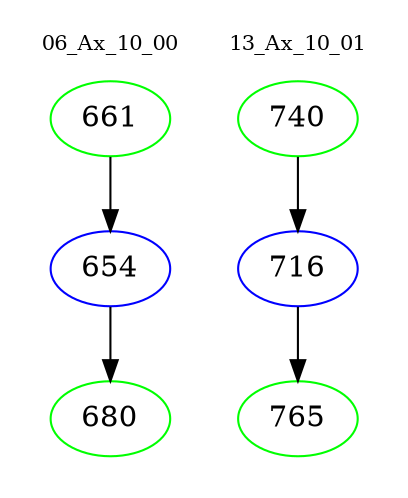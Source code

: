 digraph{
subgraph cluster_0 {
color = white
label = "06_Ax_10_00";
fontsize=10;
T0_661 [label="661", color="green"]
T0_661 -> T0_654 [color="black"]
T0_654 [label="654", color="blue"]
T0_654 -> T0_680 [color="black"]
T0_680 [label="680", color="green"]
}
subgraph cluster_1 {
color = white
label = "13_Ax_10_01";
fontsize=10;
T1_740 [label="740", color="green"]
T1_740 -> T1_716 [color="black"]
T1_716 [label="716", color="blue"]
T1_716 -> T1_765 [color="black"]
T1_765 [label="765", color="green"]
}
}
